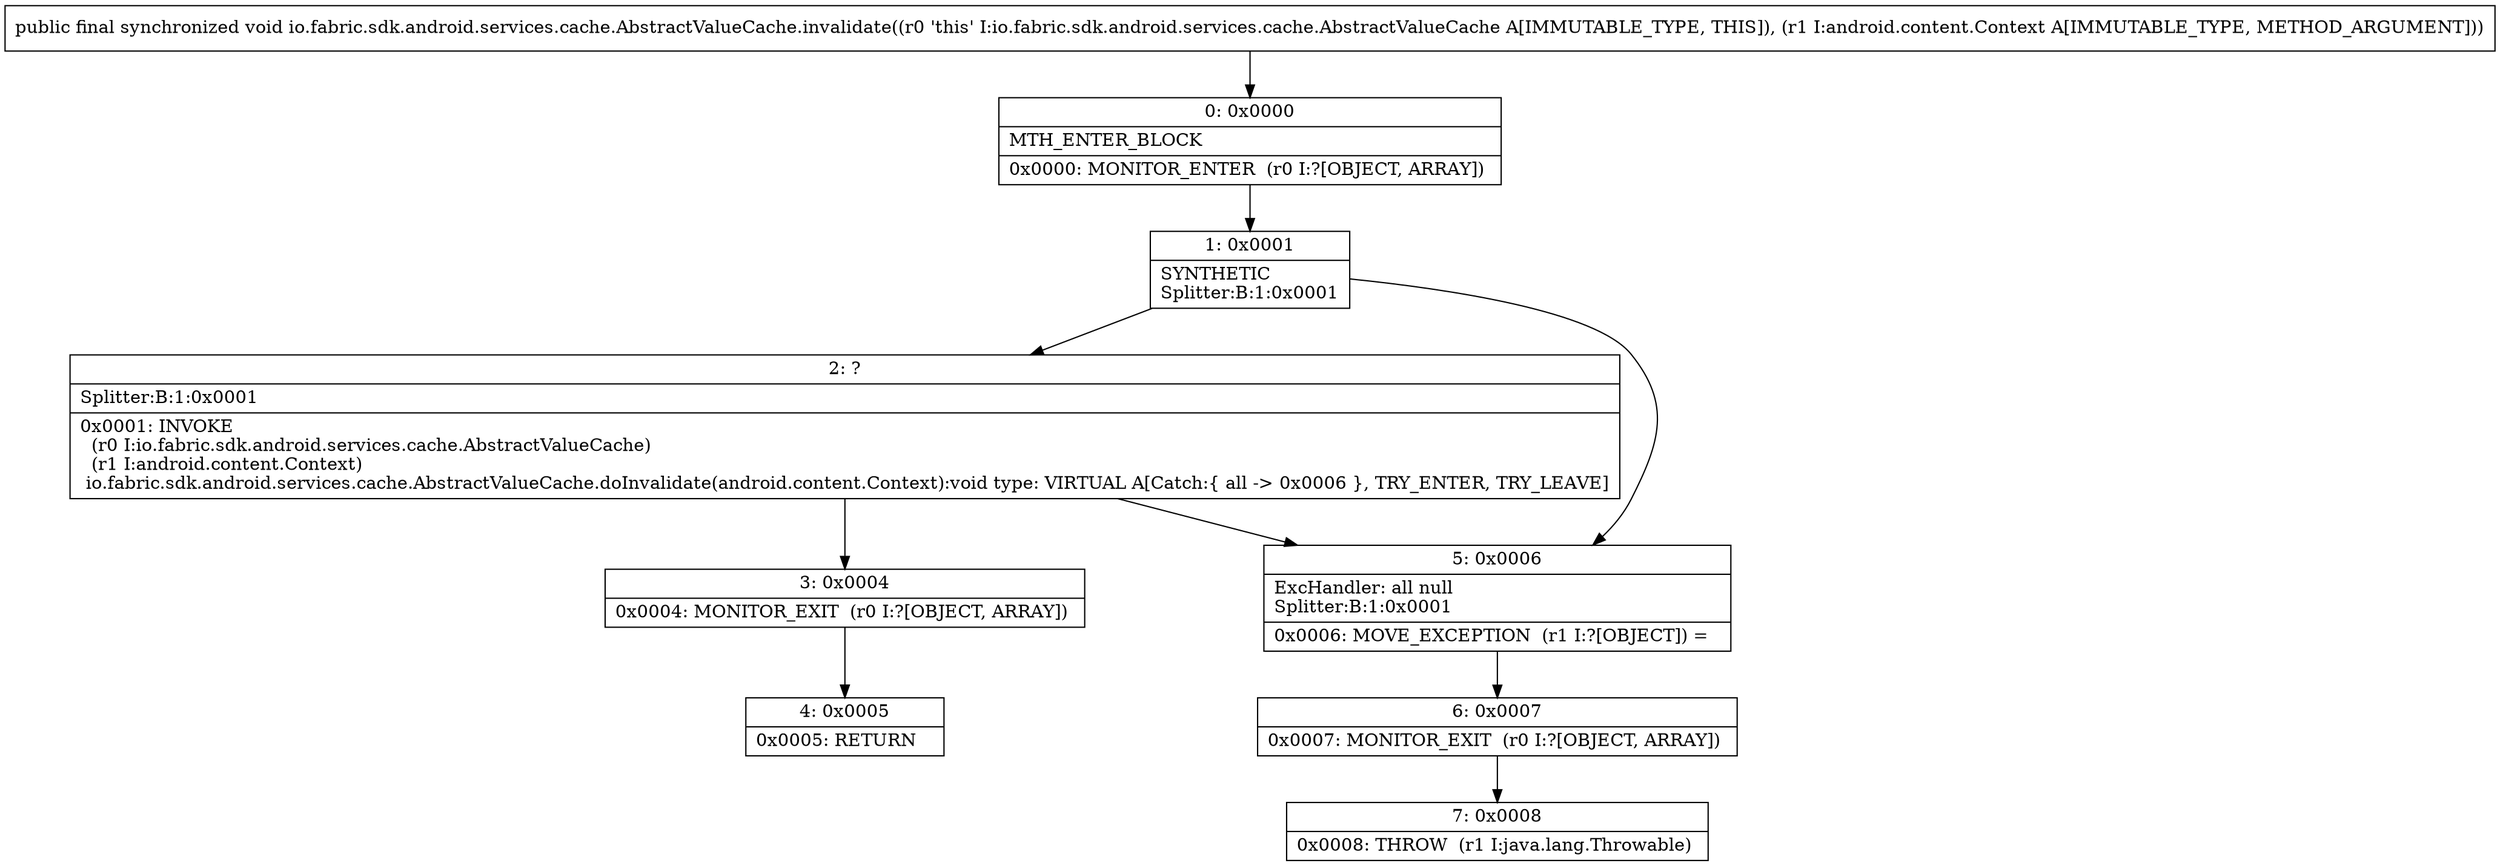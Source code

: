 digraph "CFG forio.fabric.sdk.android.services.cache.AbstractValueCache.invalidate(Landroid\/content\/Context;)V" {
Node_0 [shape=record,label="{0\:\ 0x0000|MTH_ENTER_BLOCK\l|0x0000: MONITOR_ENTER  (r0 I:?[OBJECT, ARRAY]) \l}"];
Node_1 [shape=record,label="{1\:\ 0x0001|SYNTHETIC\lSplitter:B:1:0x0001\l}"];
Node_2 [shape=record,label="{2\:\ ?|Splitter:B:1:0x0001\l|0x0001: INVOKE  \l  (r0 I:io.fabric.sdk.android.services.cache.AbstractValueCache)\l  (r1 I:android.content.Context)\l io.fabric.sdk.android.services.cache.AbstractValueCache.doInvalidate(android.content.Context):void type: VIRTUAL A[Catch:\{ all \-\> 0x0006 \}, TRY_ENTER, TRY_LEAVE]\l}"];
Node_3 [shape=record,label="{3\:\ 0x0004|0x0004: MONITOR_EXIT  (r0 I:?[OBJECT, ARRAY]) \l}"];
Node_4 [shape=record,label="{4\:\ 0x0005|0x0005: RETURN   \l}"];
Node_5 [shape=record,label="{5\:\ 0x0006|ExcHandler: all null\lSplitter:B:1:0x0001\l|0x0006: MOVE_EXCEPTION  (r1 I:?[OBJECT]) =  \l}"];
Node_6 [shape=record,label="{6\:\ 0x0007|0x0007: MONITOR_EXIT  (r0 I:?[OBJECT, ARRAY]) \l}"];
Node_7 [shape=record,label="{7\:\ 0x0008|0x0008: THROW  (r1 I:java.lang.Throwable) \l}"];
MethodNode[shape=record,label="{public final synchronized void io.fabric.sdk.android.services.cache.AbstractValueCache.invalidate((r0 'this' I:io.fabric.sdk.android.services.cache.AbstractValueCache A[IMMUTABLE_TYPE, THIS]), (r1 I:android.content.Context A[IMMUTABLE_TYPE, METHOD_ARGUMENT])) }"];
MethodNode -> Node_0;
Node_0 -> Node_1;
Node_1 -> Node_2;
Node_1 -> Node_5;
Node_2 -> Node_3;
Node_2 -> Node_5;
Node_3 -> Node_4;
Node_5 -> Node_6;
Node_6 -> Node_7;
}


